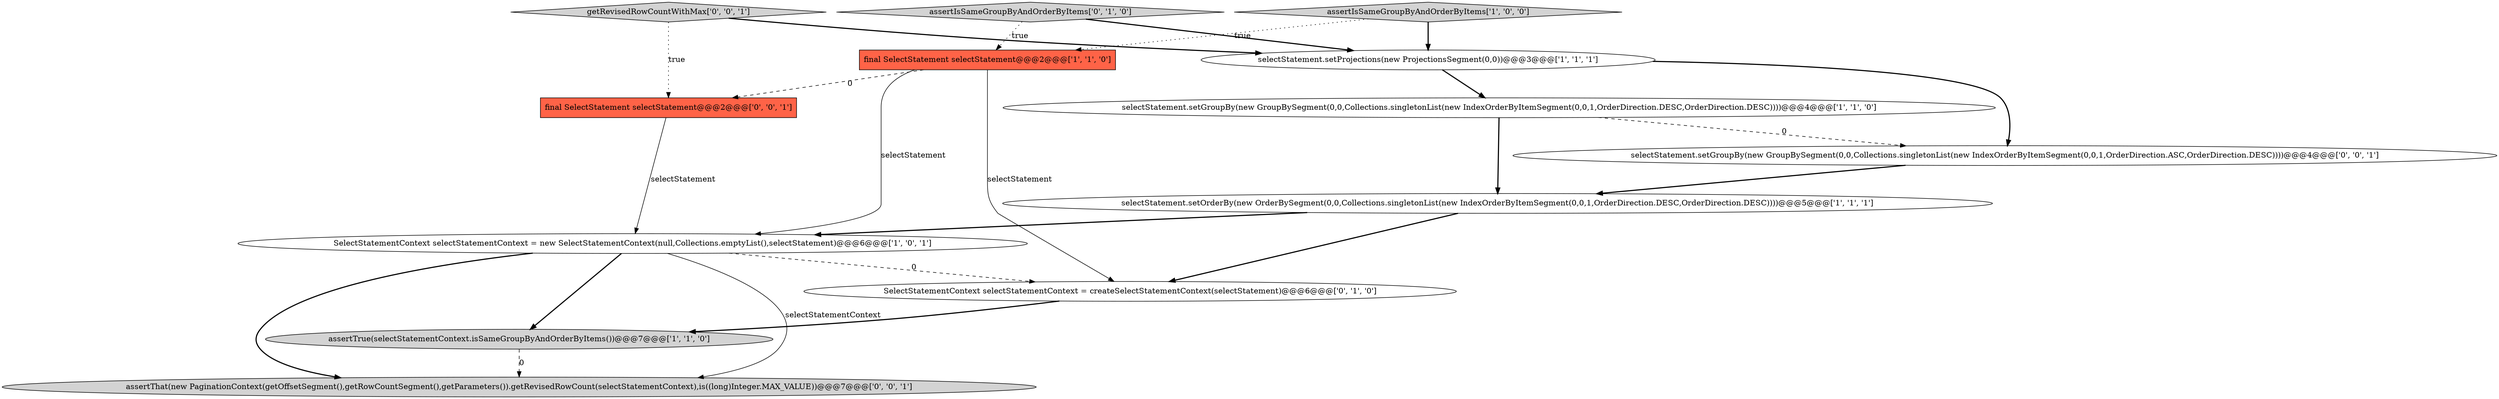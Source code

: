 digraph {
0 [style = filled, label = "SelectStatementContext selectStatementContext = new SelectStatementContext(null,Collections.emptyList(),selectStatement)@@@6@@@['1', '0', '1']", fillcolor = white, shape = ellipse image = "AAA0AAABBB1BBB"];
4 [style = filled, label = "assertTrue(selectStatementContext.isSameGroupByAndOrderByItems())@@@7@@@['1', '1', '0']", fillcolor = lightgray, shape = ellipse image = "AAA0AAABBB1BBB"];
3 [style = filled, label = "selectStatement.setOrderBy(new OrderBySegment(0,0,Collections.singletonList(new IndexOrderByItemSegment(0,0,1,OrderDirection.DESC,OrderDirection.DESC))))@@@5@@@['1', '1', '1']", fillcolor = white, shape = ellipse image = "AAA0AAABBB1BBB"];
8 [style = filled, label = "assertIsSameGroupByAndOrderByItems['0', '1', '0']", fillcolor = lightgray, shape = diamond image = "AAA0AAABBB2BBB"];
12 [style = filled, label = "selectStatement.setGroupBy(new GroupBySegment(0,0,Collections.singletonList(new IndexOrderByItemSegment(0,0,1,OrderDirection.ASC,OrderDirection.DESC))))@@@4@@@['0', '0', '1']", fillcolor = white, shape = ellipse image = "AAA0AAABBB3BBB"];
2 [style = filled, label = "final SelectStatement selectStatement@@@2@@@['1', '1', '0']", fillcolor = tomato, shape = box image = "AAA0AAABBB1BBB"];
7 [style = filled, label = "SelectStatementContext selectStatementContext = createSelectStatementContext(selectStatement)@@@6@@@['0', '1', '0']", fillcolor = white, shape = ellipse image = "AAA1AAABBB2BBB"];
9 [style = filled, label = "assertThat(new PaginationContext(getOffsetSegment(),getRowCountSegment(),getParameters()).getRevisedRowCount(selectStatementContext),is((long)Integer.MAX_VALUE))@@@7@@@['0', '0', '1']", fillcolor = lightgray, shape = ellipse image = "AAA0AAABBB3BBB"];
5 [style = filled, label = "selectStatement.setProjections(new ProjectionsSegment(0,0))@@@3@@@['1', '1', '1']", fillcolor = white, shape = ellipse image = "AAA0AAABBB1BBB"];
1 [style = filled, label = "assertIsSameGroupByAndOrderByItems['1', '0', '0']", fillcolor = lightgray, shape = diamond image = "AAA0AAABBB1BBB"];
11 [style = filled, label = "getRevisedRowCountWithMax['0', '0', '1']", fillcolor = lightgray, shape = diamond image = "AAA0AAABBB3BBB"];
10 [style = filled, label = "final SelectStatement selectStatement@@@2@@@['0', '0', '1']", fillcolor = tomato, shape = box image = "AAA0AAABBB3BBB"];
6 [style = filled, label = "selectStatement.setGroupBy(new GroupBySegment(0,0,Collections.singletonList(new IndexOrderByItemSegment(0,0,1,OrderDirection.DESC,OrderDirection.DESC))))@@@4@@@['1', '1', '0']", fillcolor = white, shape = ellipse image = "AAA0AAABBB1BBB"];
0->7 [style = dashed, label="0"];
0->4 [style = bold, label=""];
8->5 [style = bold, label=""];
11->10 [style = dotted, label="true"];
4->9 [style = dashed, label="0"];
10->0 [style = solid, label="selectStatement"];
0->9 [style = bold, label=""];
2->10 [style = dashed, label="0"];
2->0 [style = solid, label="selectStatement"];
8->2 [style = dotted, label="true"];
3->7 [style = bold, label=""];
2->7 [style = solid, label="selectStatement"];
6->12 [style = dashed, label="0"];
7->4 [style = bold, label=""];
12->3 [style = bold, label=""];
3->0 [style = bold, label=""];
6->3 [style = bold, label=""];
1->2 [style = dotted, label="true"];
5->12 [style = bold, label=""];
0->9 [style = solid, label="selectStatementContext"];
5->6 [style = bold, label=""];
11->5 [style = bold, label=""];
1->5 [style = bold, label=""];
}
